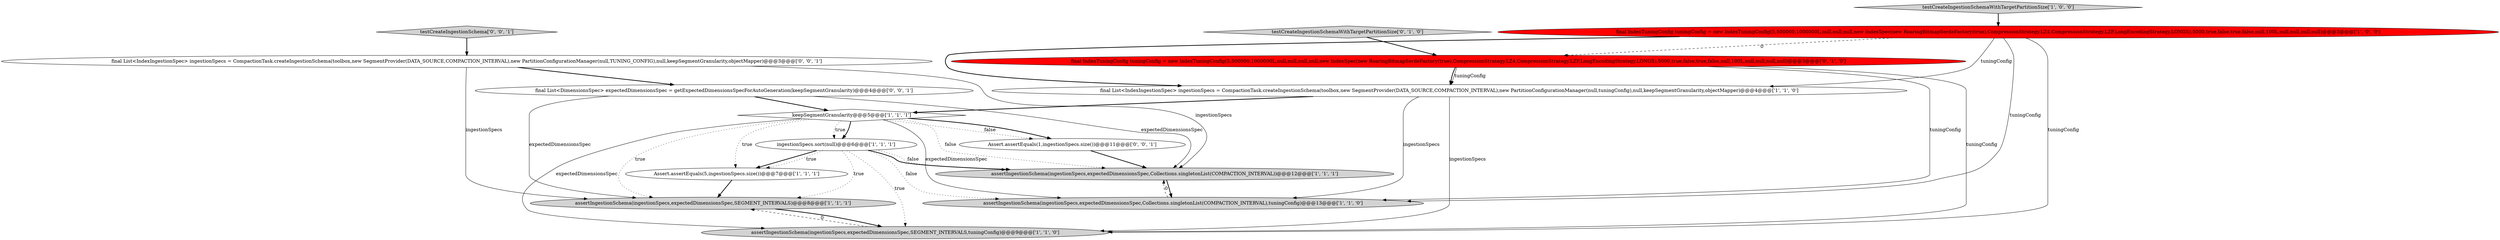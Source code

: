 digraph {
0 [style = filled, label = "Assert.assertEquals(5,ingestionSpecs.size())@@@7@@@['1', '1', '1']", fillcolor = white, shape = ellipse image = "AAA0AAABBB1BBB"];
3 [style = filled, label = "assertIngestionSchema(ingestionSpecs,expectedDimensionsSpec,Collections.singletonList(COMPACTION_INTERVAL))@@@12@@@['1', '1', '1']", fillcolor = lightgray, shape = ellipse image = "AAA0AAABBB1BBB"];
4 [style = filled, label = "assertIngestionSchema(ingestionSpecs,expectedDimensionsSpec,SEGMENT_INTERVALS)@@@8@@@['1', '1', '1']", fillcolor = lightgray, shape = ellipse image = "AAA0AAABBB1BBB"];
6 [style = filled, label = "ingestionSpecs.sort(null)@@@6@@@['1', '1', '1']", fillcolor = white, shape = ellipse image = "AAA0AAABBB1BBB"];
11 [style = filled, label = "final IndexTuningConfig tuningConfig = new IndexTuningConfig(5,500000,1000000L,null,null,null,null,new IndexSpec(new RoaringBitmapSerdeFactory(true),CompressionStrategy.LZ4,CompressionStrategy.LZF,LongEncodingStrategy.LONGS),5000,true,false,true,false,null,100L,null,null,null,null)@@@3@@@['0', '1', '0']", fillcolor = red, shape = ellipse image = "AAA1AAABBB2BBB"];
9 [style = filled, label = "assertIngestionSchema(ingestionSpecs,expectedDimensionsSpec,Collections.singletonList(COMPACTION_INTERVAL),tuningConfig)@@@13@@@['1', '1', '0']", fillcolor = lightgray, shape = ellipse image = "AAA0AAABBB1BBB"];
13 [style = filled, label = "final List<DimensionsSpec> expectedDimensionsSpec = getExpectedDimensionsSpecForAutoGeneration(keepSegmentGranularity)@@@4@@@['0', '0', '1']", fillcolor = white, shape = ellipse image = "AAA0AAABBB3BBB"];
7 [style = filled, label = "assertIngestionSchema(ingestionSpecs,expectedDimensionsSpec,SEGMENT_INTERVALS,tuningConfig)@@@9@@@['1', '1', '0']", fillcolor = lightgray, shape = ellipse image = "AAA0AAABBB1BBB"];
8 [style = filled, label = "final List<IndexIngestionSpec> ingestionSpecs = CompactionTask.createIngestionSchema(toolbox,new SegmentProvider(DATA_SOURCE,COMPACTION_INTERVAL),new PartitionConfigurationManager(null,tuningConfig),null,keepSegmentGranularity,objectMapper)@@@4@@@['1', '1', '0']", fillcolor = white, shape = ellipse image = "AAA0AAABBB1BBB"];
2 [style = filled, label = "final IndexTuningConfig tuningConfig = new IndexTuningConfig(5,500000,1000000L,null,null,null,new IndexSpec(new RoaringBitmapSerdeFactory(true),CompressionStrategy.LZ4,CompressionStrategy.LZF,LongEncodingStrategy.LONGS),5000,true,false,true,false,null,100L,null,null,null,null)@@@3@@@['1', '0', '0']", fillcolor = red, shape = ellipse image = "AAA1AAABBB1BBB"];
5 [style = filled, label = "testCreateIngestionSchemaWithTargetPartitionSize['1', '0', '0']", fillcolor = lightgray, shape = diamond image = "AAA0AAABBB1BBB"];
14 [style = filled, label = "Assert.assertEquals(1,ingestionSpecs.size())@@@11@@@['0', '0', '1']", fillcolor = white, shape = ellipse image = "AAA0AAABBB3BBB"];
10 [style = filled, label = "testCreateIngestionSchemaWithTargetPartitionSize['0', '1', '0']", fillcolor = lightgray, shape = diamond image = "AAA0AAABBB2BBB"];
1 [style = filled, label = "keepSegmentGranularity@@@5@@@['1', '1', '1']", fillcolor = white, shape = diamond image = "AAA0AAABBB1BBB"];
12 [style = filled, label = "final List<IndexIngestionSpec> ingestionSpecs = CompactionTask.createIngestionSchema(toolbox,new SegmentProvider(DATA_SOURCE,COMPACTION_INTERVAL),new PartitionConfigurationManager(null,TUNING_CONFIG),null,keepSegmentGranularity,objectMapper)@@@3@@@['0', '0', '1']", fillcolor = white, shape = ellipse image = "AAA0AAABBB3BBB"];
15 [style = filled, label = "testCreateIngestionSchema['0', '0', '1']", fillcolor = lightgray, shape = diamond image = "AAA0AAABBB3BBB"];
14->3 [style = bold, label=""];
6->3 [style = bold, label=""];
1->3 [style = dotted, label="false"];
6->3 [style = dotted, label="false"];
1->9 [style = solid, label="expectedDimensionsSpec"];
13->3 [style = solid, label="expectedDimensionsSpec"];
7->4 [style = dashed, label="0"];
13->4 [style = solid, label="expectedDimensionsSpec"];
6->9 [style = dotted, label="false"];
2->8 [style = solid, label="tuningConfig"];
11->8 [style = solid, label="tuningConfig"];
1->7 [style = solid, label="expectedDimensionsSpec"];
6->0 [style = bold, label=""];
1->4 [style = dotted, label="true"];
4->7 [style = bold, label=""];
11->9 [style = solid, label="tuningConfig"];
12->3 [style = solid, label="ingestionSpecs"];
13->1 [style = bold, label=""];
2->9 [style = solid, label="tuningConfig"];
3->9 [style = bold, label=""];
8->1 [style = bold, label=""];
12->13 [style = bold, label=""];
5->2 [style = bold, label=""];
1->6 [style = bold, label=""];
6->4 [style = dotted, label="true"];
0->4 [style = bold, label=""];
1->14 [style = dotted, label="false"];
6->7 [style = dotted, label="true"];
12->4 [style = solid, label="ingestionSpecs"];
2->7 [style = solid, label="tuningConfig"];
11->8 [style = bold, label=""];
1->6 [style = dotted, label="true"];
1->14 [style = bold, label=""];
15->12 [style = bold, label=""];
2->11 [style = dashed, label="0"];
1->0 [style = dotted, label="true"];
6->0 [style = dotted, label="true"];
8->9 [style = solid, label="ingestionSpecs"];
8->7 [style = solid, label="ingestionSpecs"];
9->3 [style = dashed, label="0"];
2->8 [style = bold, label=""];
11->7 [style = solid, label="tuningConfig"];
10->11 [style = bold, label=""];
}
